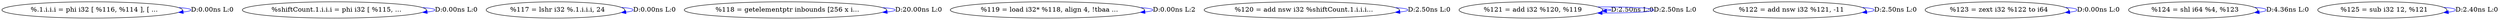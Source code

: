 digraph {
Node0x3cd4740[label="  %.1.i.i.i = phi i32 [ %116, %114 ], [ ..."];
Node0x3cd4740 -> Node0x3cd4740[label="D:0.00ns L:0",color=blue];
Node0x3cd4820[label="  %shiftCount.1.i.i.i = phi i32 [ %115, ..."];
Node0x3cd4820 -> Node0x3cd4820[label="D:0.00ns L:0",color=blue];
Node0x3cd4900[label="  %117 = lshr i32 %.1.i.i.i, 24"];
Node0x3cd4900 -> Node0x3cd4900[label="D:0.00ns L:0",color=blue];
Node0x3cd49e0[label="  %118 = getelementptr inbounds [256 x i..."];
Node0x3cd49e0 -> Node0x3cd49e0[label="D:20.00ns L:0",color=blue];
Node0x3cd4b00[label="  %119 = load i32* %118, align 4, !tbaa ..."];
Node0x3cd4b00 -> Node0x3cd4b00[label="D:0.00ns L:2",color=blue];
Node0x3cd4be0[label="  %120 = add nsw i32 %shiftCount.1.i.i.i..."];
Node0x3cd4be0 -> Node0x3cd4be0[label="D:2.50ns L:0",color=blue];
Node0x3cd4cc0[label="  %121 = add i32 %120, %119"];
Node0x3cd4cc0 -> Node0x3cd4cc0[label="D:2.50ns L:0",color=blue];
Node0x3cd4cc0 -> Node0x3cd4cc0[label="D:2.50ns L:0",color=blue];
Node0x3cd4da0[label="  %122 = add nsw i32 %121, -11"];
Node0x3cd4da0 -> Node0x3cd4da0[label="D:2.50ns L:0",color=blue];
Node0x3cd4e80[label="  %123 = zext i32 %122 to i64"];
Node0x3cd4e80 -> Node0x3cd4e80[label="D:0.00ns L:0",color=blue];
Node0x3cd4f60[label="  %124 = shl i64 %4, %123"];
Node0x3cd4f60 -> Node0x3cd4f60[label="D:4.36ns L:0",color=blue];
Node0x3cd5040[label="  %125 = sub i32 12, %121"];
Node0x3cd5040 -> Node0x3cd5040[label="D:2.40ns L:0",color=blue];
}
